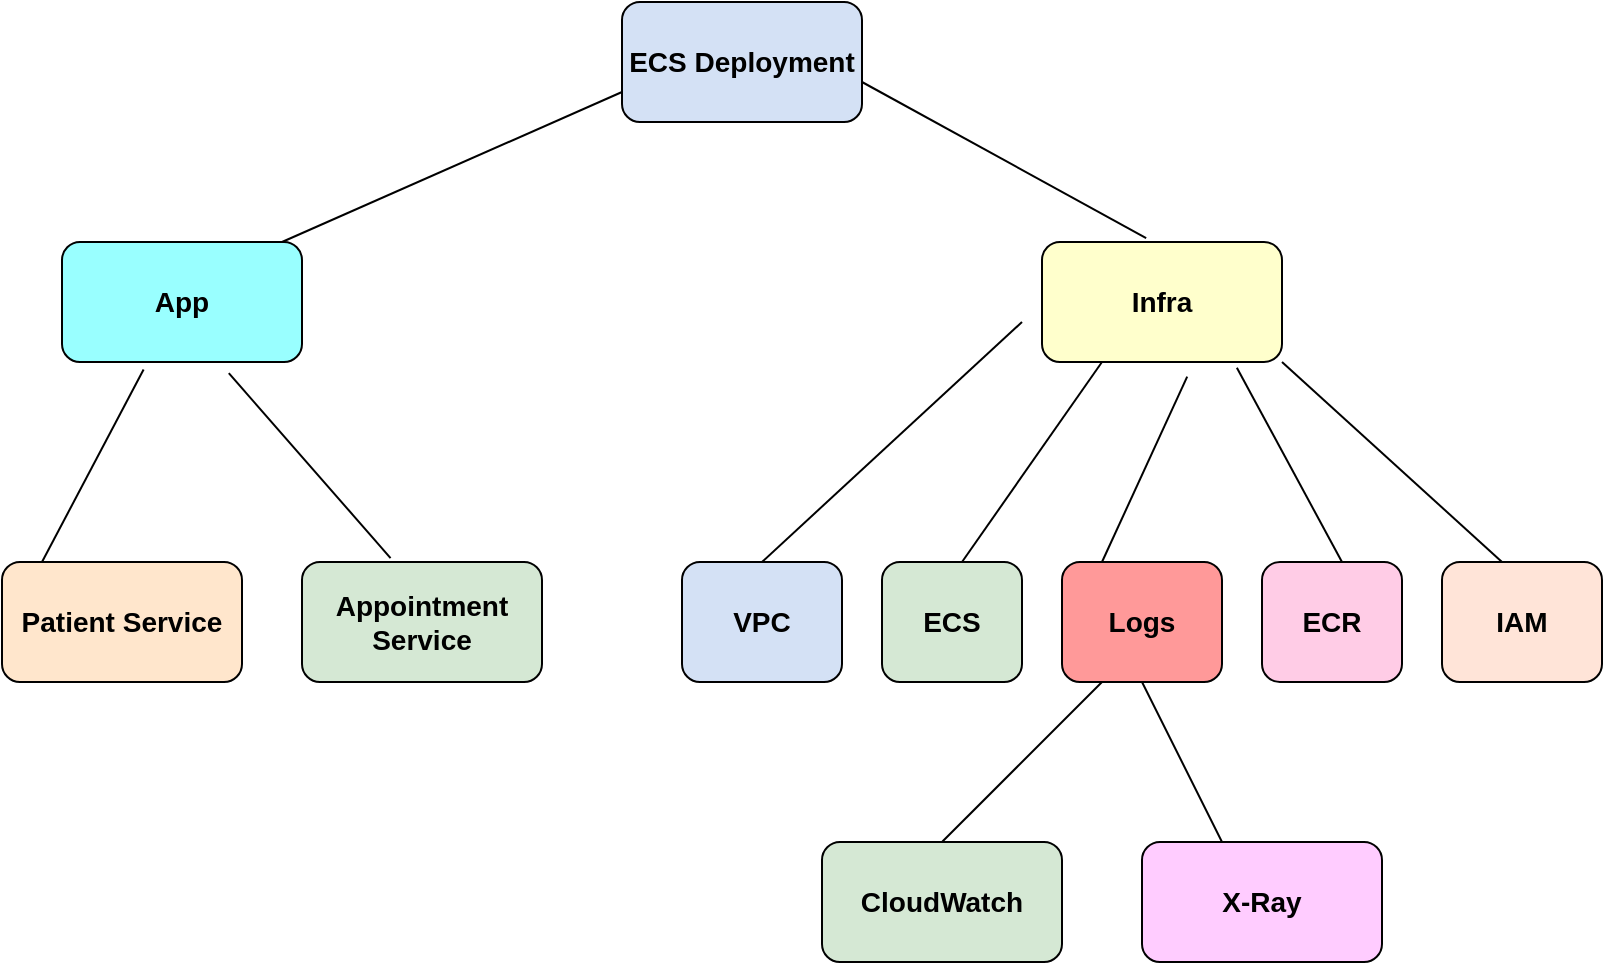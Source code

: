 <mxfile version="26.0.14">
  <diagram name="Page-1" id="Usqne9iZbDRm94zUr1NF">
    <mxGraphModel dx="1461" dy="641" grid="1" gridSize="10" guides="1" tooltips="1" connect="1" arrows="1" fold="1" page="1" pageScale="1" pageWidth="827" pageHeight="1169" math="0" shadow="0">
      <root>
        <mxCell id="0" />
        <mxCell id="1" parent="0" />
        <mxCell id="wZTDAbi01DV3whJdUChY-1" value="&lt;b&gt;&lt;font style=&quot;font-size: 14px;&quot;&gt;ECS Deployment&lt;/font&gt;&lt;/b&gt;" style="rounded=1;whiteSpace=wrap;html=1;fillColor=light-dark(#D4E1F5,var(--ge-dark-color, #121212));" parent="1" vertex="1">
          <mxGeometry x="320" y="40" width="120" height="60" as="geometry" />
        </mxCell>
        <mxCell id="wZTDAbi01DV3whJdUChY-2" value="&lt;b&gt;&lt;font style=&quot;font-size: 14px;&quot;&gt;App&lt;/font&gt;&lt;/b&gt;" style="rounded=1;whiteSpace=wrap;html=1;fillColor=light-dark(#99FFFF,var(--ge-dark-color, #121212));" parent="1" vertex="1">
          <mxGeometry x="40" y="160" width="120" height="60" as="geometry" />
        </mxCell>
        <mxCell id="wZTDAbi01DV3whJdUChY-3" value="&lt;b&gt;&lt;font style=&quot;font-size: 14px;&quot;&gt;Infra&lt;/font&gt;&lt;/b&gt;" style="rounded=1;whiteSpace=wrap;html=1;fillColor=light-dark(#FFFFCC,var(--ge-dark-color, #121212));" parent="1" vertex="1">
          <mxGeometry x="530" y="160" width="120" height="60" as="geometry" />
        </mxCell>
        <mxCell id="wZTDAbi01DV3whJdUChY-4" value="&lt;b&gt;&lt;font style=&quot;font-size: 14px;&quot;&gt;Patient Service&lt;/font&gt;&lt;/b&gt;" style="rounded=1;whiteSpace=wrap;html=1;fillColor=light-dark(#FFE6CC,var(--ge-dark-color, #121212));" parent="1" vertex="1">
          <mxGeometry x="10" y="320" width="120" height="60" as="geometry" />
        </mxCell>
        <mxCell id="wZTDAbi01DV3whJdUChY-5" value="&lt;b&gt;&lt;font style=&quot;font-size: 14px;&quot;&gt;Appointment Service&lt;/font&gt;&lt;/b&gt;" style="rounded=1;whiteSpace=wrap;html=1;fillColor=light-dark(#D5E8D4,var(--ge-dark-color, #121212));" parent="1" vertex="1">
          <mxGeometry x="160" y="320" width="120" height="60" as="geometry" />
        </mxCell>
        <mxCell id="wZTDAbi01DV3whJdUChY-6" value="&lt;b&gt;&lt;font style=&quot;font-size: 14px;&quot;&gt;VPC&lt;/font&gt;&lt;/b&gt;" style="rounded=1;whiteSpace=wrap;html=1;fillColor=light-dark(#D4E1F5,var(--ge-dark-color, #121212));" parent="1" vertex="1">
          <mxGeometry x="350" y="320" width="80" height="60" as="geometry" />
        </mxCell>
        <mxCell id="wZTDAbi01DV3whJdUChY-7" value="&lt;b&gt;&lt;font style=&quot;font-size: 14px;&quot;&gt;ECS&lt;/font&gt;&lt;/b&gt;" style="rounded=1;whiteSpace=wrap;html=1;fillColor=light-dark(#D5E8D4,var(--ge-dark-color, #121212));" parent="1" vertex="1">
          <mxGeometry x="450" y="320" width="70" height="60" as="geometry" />
        </mxCell>
        <mxCell id="wZTDAbi01DV3whJdUChY-8" value="&lt;b&gt;&lt;font style=&quot;font-size: 14px;&quot;&gt;Logs&lt;/font&gt;&lt;/b&gt;" style="rounded=1;whiteSpace=wrap;html=1;fillColor=light-dark(#FF9999,var(--ge-dark-color, #121212));" parent="1" vertex="1">
          <mxGeometry x="540" y="320" width="80" height="60" as="geometry" />
        </mxCell>
        <mxCell id="wZTDAbi01DV3whJdUChY-9" value="&lt;b&gt;&lt;font style=&quot;font-size: 14px;&quot;&gt;ECR&lt;/font&gt;&lt;/b&gt;" style="rounded=1;whiteSpace=wrap;html=1;fillColor=light-dark(#FFCCE6,var(--ge-dark-color, #121212));" parent="1" vertex="1">
          <mxGeometry x="640" y="320" width="70" height="60" as="geometry" />
        </mxCell>
        <mxCell id="wZTDAbi01DV3whJdUChY-10" value="&lt;b&gt;&lt;font style=&quot;font-size: 14px;&quot;&gt;IAM&lt;/font&gt;&lt;/b&gt;" style="rounded=1;whiteSpace=wrap;html=1;fillColor=light-dark(#FFE4D8,var(--ge-dark-color, #121212));" parent="1" vertex="1">
          <mxGeometry x="730" y="320" width="80" height="60" as="geometry" />
        </mxCell>
        <mxCell id="wZTDAbi01DV3whJdUChY-11" value="&lt;b&gt;&lt;font style=&quot;font-size: 14px;&quot;&gt;CloudWatch&lt;/font&gt;&lt;/b&gt;" style="rounded=1;whiteSpace=wrap;html=1;fillColor=light-dark(#D5E8D4,var(--ge-dark-color, #121212));" parent="1" vertex="1">
          <mxGeometry x="420" y="460" width="120" height="60" as="geometry" />
        </mxCell>
        <mxCell id="wZTDAbi01DV3whJdUChY-12" value="&lt;b&gt;&lt;font style=&quot;font-size: 14px;&quot;&gt;X-Ray&lt;/font&gt;&lt;/b&gt;" style="rounded=1;whiteSpace=wrap;html=1;fillColor=light-dark(#FFCCFF,var(--ge-dark-color, #121212));" parent="1" vertex="1">
          <mxGeometry x="580" y="460" width="120" height="60" as="geometry" />
        </mxCell>
        <mxCell id="wZTDAbi01DV3whJdUChY-13" value="" style="endArrow=none;html=1;rounded=0;entryX=0;entryY=0.75;entryDx=0;entryDy=0;" parent="1" target="wZTDAbi01DV3whJdUChY-1" edge="1">
          <mxGeometry width="50" height="50" relative="1" as="geometry">
            <mxPoint x="150" y="160" as="sourcePoint" />
            <mxPoint x="200" y="110" as="targetPoint" />
          </mxGeometry>
        </mxCell>
        <mxCell id="wZTDAbi01DV3whJdUChY-14" value="" style="endArrow=none;html=1;rounded=0;entryX=0.434;entryY=-0.033;entryDx=0;entryDy=0;entryPerimeter=0;" parent="1" target="wZTDAbi01DV3whJdUChY-3" edge="1">
          <mxGeometry width="50" height="50" relative="1" as="geometry">
            <mxPoint x="440" y="80" as="sourcePoint" />
            <mxPoint x="490" y="30" as="targetPoint" />
          </mxGeometry>
        </mxCell>
        <mxCell id="wZTDAbi01DV3whJdUChY-15" value="" style="endArrow=none;html=1;rounded=0;entryX=0.34;entryY=1.063;entryDx=0;entryDy=0;entryPerimeter=0;" parent="1" target="wZTDAbi01DV3whJdUChY-2" edge="1">
          <mxGeometry width="50" height="50" relative="1" as="geometry">
            <mxPoint x="30" y="320" as="sourcePoint" />
            <mxPoint x="80" y="270" as="targetPoint" />
          </mxGeometry>
        </mxCell>
        <mxCell id="wZTDAbi01DV3whJdUChY-16" value="" style="endArrow=none;html=1;rounded=0;entryX=0.695;entryY=1.093;entryDx=0;entryDy=0;entryPerimeter=0;exitX=0.369;exitY=-0.033;exitDx=0;exitDy=0;exitPerimeter=0;" parent="1" source="wZTDAbi01DV3whJdUChY-5" target="wZTDAbi01DV3whJdUChY-2" edge="1">
          <mxGeometry width="50" height="50" relative="1" as="geometry">
            <mxPoint x="190" y="310" as="sourcePoint" />
            <mxPoint x="240" y="260" as="targetPoint" />
          </mxGeometry>
        </mxCell>
        <mxCell id="wZTDAbi01DV3whJdUChY-18" value="" style="endArrow=none;html=1;rounded=0;" parent="1" edge="1">
          <mxGeometry width="50" height="50" relative="1" as="geometry">
            <mxPoint x="390" y="320" as="sourcePoint" />
            <mxPoint x="520" y="200" as="targetPoint" />
          </mxGeometry>
        </mxCell>
        <mxCell id="wZTDAbi01DV3whJdUChY-19" value="" style="endArrow=none;html=1;rounded=0;entryX=0.25;entryY=1;entryDx=0;entryDy=0;" parent="1" target="wZTDAbi01DV3whJdUChY-3" edge="1">
          <mxGeometry width="50" height="50" relative="1" as="geometry">
            <mxPoint x="490" y="320" as="sourcePoint" />
            <mxPoint x="540" y="270" as="targetPoint" />
          </mxGeometry>
        </mxCell>
        <mxCell id="wZTDAbi01DV3whJdUChY-20" value="" style="endArrow=none;html=1;rounded=0;entryX=0.605;entryY=1.122;entryDx=0;entryDy=0;entryPerimeter=0;" parent="1" target="wZTDAbi01DV3whJdUChY-3" edge="1">
          <mxGeometry width="50" height="50" relative="1" as="geometry">
            <mxPoint x="560" y="320" as="sourcePoint" />
            <mxPoint x="600" y="230" as="targetPoint" />
          </mxGeometry>
        </mxCell>
        <mxCell id="wZTDAbi01DV3whJdUChY-21" value="" style="endArrow=none;html=1;rounded=0;entryX=0.812;entryY=1.048;entryDx=0;entryDy=0;entryPerimeter=0;" parent="1" target="wZTDAbi01DV3whJdUChY-3" edge="1">
          <mxGeometry width="50" height="50" relative="1" as="geometry">
            <mxPoint x="680" y="320" as="sourcePoint" />
            <mxPoint x="730" y="270" as="targetPoint" />
          </mxGeometry>
        </mxCell>
        <mxCell id="wZTDAbi01DV3whJdUChY-22" value="" style="endArrow=none;html=1;rounded=0;entryX=1;entryY=1;entryDx=0;entryDy=0;" parent="1" target="wZTDAbi01DV3whJdUChY-3" edge="1">
          <mxGeometry width="50" height="50" relative="1" as="geometry">
            <mxPoint x="760" y="320" as="sourcePoint" />
            <mxPoint x="810" y="270" as="targetPoint" />
          </mxGeometry>
        </mxCell>
        <mxCell id="wZTDAbi01DV3whJdUChY-23" value="" style="endArrow=none;html=1;rounded=0;entryX=0.25;entryY=1;entryDx=0;entryDy=0;" parent="1" target="wZTDAbi01DV3whJdUChY-8" edge="1">
          <mxGeometry width="50" height="50" relative="1" as="geometry">
            <mxPoint x="480" y="460" as="sourcePoint" />
            <mxPoint x="530" y="410" as="targetPoint" />
          </mxGeometry>
        </mxCell>
        <mxCell id="wZTDAbi01DV3whJdUChY-24" value="" style="endArrow=none;html=1;rounded=0;entryX=0.5;entryY=1;entryDx=0;entryDy=0;" parent="1" target="wZTDAbi01DV3whJdUChY-8" edge="1">
          <mxGeometry width="50" height="50" relative="1" as="geometry">
            <mxPoint x="620" y="460" as="sourcePoint" />
            <mxPoint x="670" y="410" as="targetPoint" />
          </mxGeometry>
        </mxCell>
      </root>
    </mxGraphModel>
  </diagram>
</mxfile>
